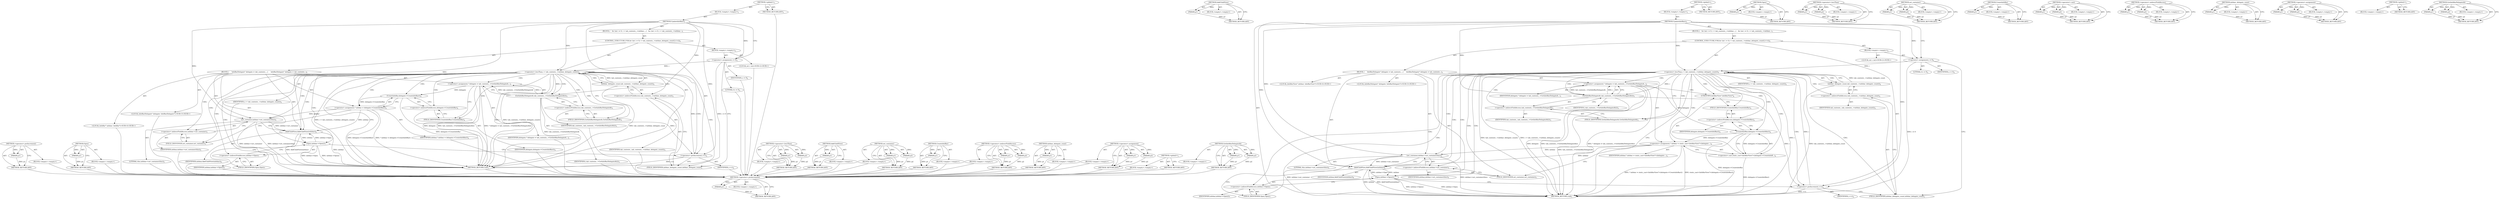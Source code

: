 digraph "GetInfoBarDelegateAt" {
vulnerable_91 [label=<(METHOD,&lt;operator&gt;.preIncrement)>];
vulnerable_92 [label=<(PARAM,p1)>];
vulnerable_93 [label=<(BLOCK,&lt;empty&gt;,&lt;empty&gt;)>];
vulnerable_94 [label=<(METHOD_RETURN,ANY)>];
vulnerable_113 [label=<(METHOD,Open)>];
vulnerable_114 [label=<(PARAM,p1)>];
vulnerable_115 [label=<(BLOCK,&lt;empty&gt;,&lt;empty&gt;)>];
vulnerable_116 [label=<(METHOD_RETURN,ANY)>];
vulnerable_6 [label=<(METHOD,&lt;global&gt;)<SUB>1</SUB>>];
vulnerable_7 [label=<(BLOCK,&lt;empty&gt;,&lt;empty&gt;)<SUB>1</SUB>>];
vulnerable_8 [label=<(METHOD,UpdateInfoBars)<SUB>1</SUB>>];
vulnerable_9 [label=<(BLOCK,{
   for (int i = 0; i &lt; tab_contents_-&gt;infobar...,{
   for (int i = 0; i &lt; tab_contents_-&gt;infobar...)<SUB>1</SUB>>];
vulnerable_10 [label=<(CONTROL_STRUCTURE,FOR,for (int i = 0;i &lt; tab_contents_-&gt;infobar_delegate_count();++i))<SUB>2</SUB>>];
vulnerable_11 [label=<(BLOCK,&lt;empty&gt;,&lt;empty&gt;)<SUB>2</SUB>>];
vulnerable_12 [label="<(LOCAL,int i: int)<SUB>2</SUB>>"];
vulnerable_13 [label=<(&lt;operator&gt;.assignment,i = 0)<SUB>2</SUB>>];
vulnerable_14 [label=<(IDENTIFIER,i,i = 0)<SUB>2</SUB>>];
vulnerable_15 [label=<(LITERAL,0,i = 0)<SUB>2</SUB>>];
vulnerable_16 [label=<(&lt;operator&gt;.lessThan,i &lt; tab_contents_-&gt;infobar_delegate_count())<SUB>2</SUB>>];
vulnerable_17 [label=<(IDENTIFIER,i,i &lt; tab_contents_-&gt;infobar_delegate_count())<SUB>2</SUB>>];
vulnerable_18 [label=<(infobar_delegate_count,tab_contents_-&gt;infobar_delegate_count())<SUB>2</SUB>>];
vulnerable_19 [label=<(&lt;operator&gt;.indirectFieldAccess,tab_contents_-&gt;infobar_delegate_count)<SUB>2</SUB>>];
vulnerable_20 [label=<(IDENTIFIER,tab_contents_,tab_contents_-&gt;infobar_delegate_count())<SUB>2</SUB>>];
vulnerable_21 [label=<(FIELD_IDENTIFIER,infobar_delegate_count,infobar_delegate_count)<SUB>2</SUB>>];
vulnerable_22 [label=<(&lt;operator&gt;.preIncrement,++i)<SUB>2</SUB>>];
vulnerable_23 [label=<(IDENTIFIER,i,++i)<SUB>2</SUB>>];
vulnerable_24 [label=<(BLOCK,{
     InfoBarDelegate* delegate = tab_contents...,{
     InfoBarDelegate* delegate = tab_contents...)<SUB>2</SUB>>];
vulnerable_25 [label="<(LOCAL,InfoBarDelegate* delegate: InfoBarDelegate*)<SUB>3</SUB>>"];
vulnerable_26 [label=<(&lt;operator&gt;.assignment,* delegate = tab_contents_-&gt;GetInfoBarDelegateA...)<SUB>3</SUB>>];
vulnerable_27 [label=<(IDENTIFIER,delegate,* delegate = tab_contents_-&gt;GetInfoBarDelegateA...)<SUB>3</SUB>>];
vulnerable_28 [label=<(GetInfoBarDelegateAt,tab_contents_-&gt;GetInfoBarDelegateAt(i))<SUB>3</SUB>>];
vulnerable_29 [label=<(&lt;operator&gt;.indirectFieldAccess,tab_contents_-&gt;GetInfoBarDelegateAt)<SUB>3</SUB>>];
vulnerable_30 [label=<(IDENTIFIER,tab_contents_,tab_contents_-&gt;GetInfoBarDelegateAt(i))<SUB>3</SUB>>];
vulnerable_31 [label=<(FIELD_IDENTIFIER,GetInfoBarDelegateAt,GetInfoBarDelegateAt)<SUB>3</SUB>>];
vulnerable_32 [label=<(IDENTIFIER,i,tab_contents_-&gt;GetInfoBarDelegateAt(i))<SUB>3</SUB>>];
vulnerable_33 [label="<(LOCAL,InfoBar* infobar: InfoBar*)<SUB>4</SUB>>"];
vulnerable_34 [label=<(&lt;operator&gt;.assignment,* infobar = delegate-&gt;CreateInfoBar())<SUB>4</SUB>>];
vulnerable_35 [label=<(IDENTIFIER,infobar,* infobar = delegate-&gt;CreateInfoBar())<SUB>4</SUB>>];
vulnerable_36 [label=<(CreateInfoBar,delegate-&gt;CreateInfoBar())<SUB>4</SUB>>];
vulnerable_37 [label=<(&lt;operator&gt;.indirectFieldAccess,delegate-&gt;CreateInfoBar)<SUB>4</SUB>>];
vulnerable_38 [label=<(IDENTIFIER,delegate,delegate-&gt;CreateInfoBar())<SUB>4</SUB>>];
vulnerable_39 [label=<(FIELD_IDENTIFIER,CreateInfoBar,CreateInfoBar)<SUB>4</SUB>>];
vulnerable_40 [label=<(set_container,infobar-&gt;set_container(this))<SUB>5</SUB>>];
vulnerable_41 [label=<(&lt;operator&gt;.indirectFieldAccess,infobar-&gt;set_container)<SUB>5</SUB>>];
vulnerable_42 [label=<(IDENTIFIER,infobar,infobar-&gt;set_container(this))<SUB>5</SUB>>];
vulnerable_43 [label=<(FIELD_IDENTIFIER,set_container,set_container)<SUB>5</SUB>>];
vulnerable_44 [label=<(LITERAL,this,infobar-&gt;set_container(this))<SUB>5</SUB>>];
vulnerable_45 [label=<(AddChildView,AddChildView(infobar))<SUB>6</SUB>>];
vulnerable_46 [label=<(IDENTIFIER,infobar,AddChildView(infobar))<SUB>6</SUB>>];
vulnerable_47 [label=<(Open,infobar-&gt;Open())<SUB>7</SUB>>];
vulnerable_48 [label=<(&lt;operator&gt;.indirectFieldAccess,infobar-&gt;Open)<SUB>7</SUB>>];
vulnerable_49 [label=<(IDENTIFIER,infobar,infobar-&gt;Open())<SUB>7</SUB>>];
vulnerable_50 [label=<(FIELD_IDENTIFIER,Open,Open)<SUB>7</SUB>>];
vulnerable_51 [label=<(METHOD_RETURN,void)<SUB>1</SUB>>];
vulnerable_53 [label=<(METHOD_RETURN,ANY)<SUB>1</SUB>>];
vulnerable_77 [label=<(METHOD,&lt;operator&gt;.lessThan)>];
vulnerable_78 [label=<(PARAM,p1)>];
vulnerable_79 [label=<(PARAM,p2)>];
vulnerable_80 [label=<(BLOCK,&lt;empty&gt;,&lt;empty&gt;)>];
vulnerable_81 [label=<(METHOD_RETURN,ANY)>];
vulnerable_109 [label=<(METHOD,AddChildView)>];
vulnerable_110 [label=<(PARAM,p1)>];
vulnerable_111 [label=<(BLOCK,&lt;empty&gt;,&lt;empty&gt;)>];
vulnerable_112 [label=<(METHOD_RETURN,ANY)>];
vulnerable_104 [label=<(METHOD,set_container)>];
vulnerable_105 [label=<(PARAM,p1)>];
vulnerable_106 [label=<(PARAM,p2)>];
vulnerable_107 [label=<(BLOCK,&lt;empty&gt;,&lt;empty&gt;)>];
vulnerable_108 [label=<(METHOD_RETURN,ANY)>];
vulnerable_100 [label=<(METHOD,CreateInfoBar)>];
vulnerable_101 [label=<(PARAM,p1)>];
vulnerable_102 [label=<(BLOCK,&lt;empty&gt;,&lt;empty&gt;)>];
vulnerable_103 [label=<(METHOD_RETURN,ANY)>];
vulnerable_86 [label=<(METHOD,&lt;operator&gt;.indirectFieldAccess)>];
vulnerable_87 [label=<(PARAM,p1)>];
vulnerable_88 [label=<(PARAM,p2)>];
vulnerable_89 [label=<(BLOCK,&lt;empty&gt;,&lt;empty&gt;)>];
vulnerable_90 [label=<(METHOD_RETURN,ANY)>];
vulnerable_82 [label=<(METHOD,infobar_delegate_count)>];
vulnerable_83 [label=<(PARAM,p1)>];
vulnerable_84 [label=<(BLOCK,&lt;empty&gt;,&lt;empty&gt;)>];
vulnerable_85 [label=<(METHOD_RETURN,ANY)>];
vulnerable_72 [label=<(METHOD,&lt;operator&gt;.assignment)>];
vulnerable_73 [label=<(PARAM,p1)>];
vulnerable_74 [label=<(PARAM,p2)>];
vulnerable_75 [label=<(BLOCK,&lt;empty&gt;,&lt;empty&gt;)>];
vulnerable_76 [label=<(METHOD_RETURN,ANY)>];
vulnerable_66 [label=<(METHOD,&lt;global&gt;)<SUB>1</SUB>>];
vulnerable_67 [label=<(BLOCK,&lt;empty&gt;,&lt;empty&gt;)>];
vulnerable_68 [label=<(METHOD_RETURN,ANY)>];
vulnerable_95 [label=<(METHOD,GetInfoBarDelegateAt)>];
vulnerable_96 [label=<(PARAM,p1)>];
vulnerable_97 [label=<(PARAM,p2)>];
vulnerable_98 [label=<(BLOCK,&lt;empty&gt;,&lt;empty&gt;)>];
vulnerable_99 [label=<(METHOD_RETURN,ANY)>];
fixed_93 [label=<(METHOD,&lt;operator&gt;.preIncrement)>];
fixed_94 [label=<(PARAM,p1)>];
fixed_95 [label=<(BLOCK,&lt;empty&gt;,&lt;empty&gt;)>];
fixed_96 [label=<(METHOD_RETURN,ANY)>];
fixed_116 [label=<(METHOD,AddChildView)>];
fixed_117 [label=<(PARAM,p1)>];
fixed_118 [label=<(BLOCK,&lt;empty&gt;,&lt;empty&gt;)>];
fixed_119 [label=<(METHOD_RETURN,ANY)>];
fixed_6 [label=<(METHOD,&lt;global&gt;)<SUB>1</SUB>>];
fixed_7 [label=<(BLOCK,&lt;empty&gt;,&lt;empty&gt;)<SUB>1</SUB>>];
fixed_8 [label=<(METHOD,UpdateInfoBars)<SUB>1</SUB>>];
fixed_9 [label=<(BLOCK,{
   for (int i = 0; i &lt; tab_contents_-&gt;infobar...,{
   for (int i = 0; i &lt; tab_contents_-&gt;infobar...)<SUB>1</SUB>>];
fixed_10 [label=<(CONTROL_STRUCTURE,FOR,for (int i = 0;i &lt; tab_contents_-&gt;infobar_delegate_count();++i))<SUB>2</SUB>>];
fixed_11 [label=<(BLOCK,&lt;empty&gt;,&lt;empty&gt;)<SUB>2</SUB>>];
fixed_12 [label="<(LOCAL,int i: int)<SUB>2</SUB>>"];
fixed_13 [label=<(&lt;operator&gt;.assignment,i = 0)<SUB>2</SUB>>];
fixed_14 [label=<(IDENTIFIER,i,i = 0)<SUB>2</SUB>>];
fixed_15 [label=<(LITERAL,0,i = 0)<SUB>2</SUB>>];
fixed_16 [label=<(&lt;operator&gt;.lessThan,i &lt; tab_contents_-&gt;infobar_delegate_count())<SUB>2</SUB>>];
fixed_17 [label=<(IDENTIFIER,i,i &lt; tab_contents_-&gt;infobar_delegate_count())<SUB>2</SUB>>];
fixed_18 [label=<(infobar_delegate_count,tab_contents_-&gt;infobar_delegate_count())<SUB>2</SUB>>];
fixed_19 [label=<(&lt;operator&gt;.indirectFieldAccess,tab_contents_-&gt;infobar_delegate_count)<SUB>2</SUB>>];
fixed_20 [label=<(IDENTIFIER,tab_contents_,tab_contents_-&gt;infobar_delegate_count())<SUB>2</SUB>>];
fixed_21 [label=<(FIELD_IDENTIFIER,infobar_delegate_count,infobar_delegate_count)<SUB>2</SUB>>];
fixed_22 [label=<(&lt;operator&gt;.preIncrement,++i)<SUB>2</SUB>>];
fixed_23 [label=<(IDENTIFIER,i,++i)<SUB>2</SUB>>];
fixed_24 [label=<(BLOCK,{
     InfoBarDelegate* delegate = tab_contents...,{
     InfoBarDelegate* delegate = tab_contents...)<SUB>2</SUB>>];
fixed_25 [label="<(LOCAL,InfoBarDelegate* delegate: InfoBarDelegate*)<SUB>3</SUB>>"];
fixed_26 [label=<(&lt;operator&gt;.assignment,* delegate = tab_contents_-&gt;GetInfoBarDelegateA...)<SUB>3</SUB>>];
fixed_27 [label=<(IDENTIFIER,delegate,* delegate = tab_contents_-&gt;GetInfoBarDelegateA...)<SUB>3</SUB>>];
fixed_28 [label=<(GetInfoBarDelegateAt,tab_contents_-&gt;GetInfoBarDelegateAt(i))<SUB>3</SUB>>];
fixed_29 [label=<(&lt;operator&gt;.indirectFieldAccess,tab_contents_-&gt;GetInfoBarDelegateAt)<SUB>3</SUB>>];
fixed_30 [label=<(IDENTIFIER,tab_contents_,tab_contents_-&gt;GetInfoBarDelegateAt(i))<SUB>3</SUB>>];
fixed_31 [label=<(FIELD_IDENTIFIER,GetInfoBarDelegateAt,GetInfoBarDelegateAt)<SUB>3</SUB>>];
fixed_32 [label=<(IDENTIFIER,i,tab_contents_-&gt;GetInfoBarDelegateAt(i))<SUB>3</SUB>>];
fixed_33 [label="<(LOCAL,InfoBarView* infobar: InfoBarView*)<SUB>4</SUB>>"];
fixed_34 [label=<(&lt;operator&gt;.assignment,* infobar = static_cast&lt;InfoBarView*&gt;(delegate-...)<SUB>4</SUB>>];
fixed_35 [label=<(IDENTIFIER,infobar,* infobar = static_cast&lt;InfoBarView*&gt;(delegate-...)<SUB>4</SUB>>];
fixed_36 [label=<(&lt;operator&gt;.cast,static_cast&lt;InfoBarView*&gt;(delegate-&gt;CreateInfoB...)<SUB>4</SUB>>];
fixed_37 [label=<(UNKNOWN,InfoBarView*,InfoBarView*)<SUB>4</SUB>>];
fixed_38 [label=<(CreateInfoBar,delegate-&gt;CreateInfoBar())<SUB>4</SUB>>];
fixed_39 [label=<(&lt;operator&gt;.indirectFieldAccess,delegate-&gt;CreateInfoBar)<SUB>4</SUB>>];
fixed_40 [label=<(IDENTIFIER,delegate,delegate-&gt;CreateInfoBar())<SUB>4</SUB>>];
fixed_41 [label=<(FIELD_IDENTIFIER,CreateInfoBar,CreateInfoBar)<SUB>4</SUB>>];
fixed_42 [label=<(set_container,infobar-&gt;set_container(this))<SUB>5</SUB>>];
fixed_43 [label=<(&lt;operator&gt;.indirectFieldAccess,infobar-&gt;set_container)<SUB>5</SUB>>];
fixed_44 [label=<(IDENTIFIER,infobar,infobar-&gt;set_container(this))<SUB>5</SUB>>];
fixed_45 [label=<(FIELD_IDENTIFIER,set_container,set_container)<SUB>5</SUB>>];
fixed_46 [label=<(LITERAL,this,infobar-&gt;set_container(this))<SUB>5</SUB>>];
fixed_47 [label=<(AddChildView,AddChildView(infobar))<SUB>6</SUB>>];
fixed_48 [label=<(IDENTIFIER,infobar,AddChildView(infobar))<SUB>6</SUB>>];
fixed_49 [label=<(Open,infobar-&gt;Open())<SUB>7</SUB>>];
fixed_50 [label=<(&lt;operator&gt;.indirectFieldAccess,infobar-&gt;Open)<SUB>7</SUB>>];
fixed_51 [label=<(IDENTIFIER,infobar,infobar-&gt;Open())<SUB>7</SUB>>];
fixed_52 [label=<(FIELD_IDENTIFIER,Open,Open)<SUB>7</SUB>>];
fixed_53 [label=<(METHOD_RETURN,void)<SUB>1</SUB>>];
fixed_55 [label=<(METHOD_RETURN,ANY)<SUB>1</SUB>>];
fixed_120 [label=<(METHOD,Open)>];
fixed_121 [label=<(PARAM,p1)>];
fixed_122 [label=<(BLOCK,&lt;empty&gt;,&lt;empty&gt;)>];
fixed_123 [label=<(METHOD_RETURN,ANY)>];
fixed_79 [label=<(METHOD,&lt;operator&gt;.lessThan)>];
fixed_80 [label=<(PARAM,p1)>];
fixed_81 [label=<(PARAM,p2)>];
fixed_82 [label=<(BLOCK,&lt;empty&gt;,&lt;empty&gt;)>];
fixed_83 [label=<(METHOD_RETURN,ANY)>];
fixed_111 [label=<(METHOD,set_container)>];
fixed_112 [label=<(PARAM,p1)>];
fixed_113 [label=<(PARAM,p2)>];
fixed_114 [label=<(BLOCK,&lt;empty&gt;,&lt;empty&gt;)>];
fixed_115 [label=<(METHOD_RETURN,ANY)>];
fixed_107 [label=<(METHOD,CreateInfoBar)>];
fixed_108 [label=<(PARAM,p1)>];
fixed_109 [label=<(BLOCK,&lt;empty&gt;,&lt;empty&gt;)>];
fixed_110 [label=<(METHOD_RETURN,ANY)>];
fixed_102 [label=<(METHOD,&lt;operator&gt;.cast)>];
fixed_103 [label=<(PARAM,p1)>];
fixed_104 [label=<(PARAM,p2)>];
fixed_105 [label=<(BLOCK,&lt;empty&gt;,&lt;empty&gt;)>];
fixed_106 [label=<(METHOD_RETURN,ANY)>];
fixed_88 [label=<(METHOD,&lt;operator&gt;.indirectFieldAccess)>];
fixed_89 [label=<(PARAM,p1)>];
fixed_90 [label=<(PARAM,p2)>];
fixed_91 [label=<(BLOCK,&lt;empty&gt;,&lt;empty&gt;)>];
fixed_92 [label=<(METHOD_RETURN,ANY)>];
fixed_84 [label=<(METHOD,infobar_delegate_count)>];
fixed_85 [label=<(PARAM,p1)>];
fixed_86 [label=<(BLOCK,&lt;empty&gt;,&lt;empty&gt;)>];
fixed_87 [label=<(METHOD_RETURN,ANY)>];
fixed_74 [label=<(METHOD,&lt;operator&gt;.assignment)>];
fixed_75 [label=<(PARAM,p1)>];
fixed_76 [label=<(PARAM,p2)>];
fixed_77 [label=<(BLOCK,&lt;empty&gt;,&lt;empty&gt;)>];
fixed_78 [label=<(METHOD_RETURN,ANY)>];
fixed_68 [label=<(METHOD,&lt;global&gt;)<SUB>1</SUB>>];
fixed_69 [label=<(BLOCK,&lt;empty&gt;,&lt;empty&gt;)>];
fixed_70 [label=<(METHOD_RETURN,ANY)>];
fixed_97 [label=<(METHOD,GetInfoBarDelegateAt)>];
fixed_98 [label=<(PARAM,p1)>];
fixed_99 [label=<(PARAM,p2)>];
fixed_100 [label=<(BLOCK,&lt;empty&gt;,&lt;empty&gt;)>];
fixed_101 [label=<(METHOD_RETURN,ANY)>];
vulnerable_91 -> vulnerable_92  [key=0, label="AST: "];
vulnerable_91 -> vulnerable_92  [key=1, label="DDG: "];
vulnerable_91 -> vulnerable_93  [key=0, label="AST: "];
vulnerable_91 -> vulnerable_94  [key=0, label="AST: "];
vulnerable_91 -> vulnerable_94  [key=1, label="CFG: "];
vulnerable_92 -> vulnerable_94  [key=0, label="DDG: p1"];
vulnerable_93 -> fixed_93  [key=0];
vulnerable_94 -> fixed_93  [key=0];
vulnerable_113 -> vulnerable_114  [key=0, label="AST: "];
vulnerable_113 -> vulnerable_114  [key=1, label="DDG: "];
vulnerable_113 -> vulnerable_115  [key=0, label="AST: "];
vulnerable_113 -> vulnerable_116  [key=0, label="AST: "];
vulnerable_113 -> vulnerable_116  [key=1, label="CFG: "];
vulnerable_114 -> vulnerable_116  [key=0, label="DDG: p1"];
vulnerable_115 -> fixed_93  [key=0];
vulnerable_116 -> fixed_93  [key=0];
vulnerable_6 -> vulnerable_7  [key=0, label="AST: "];
vulnerable_6 -> vulnerable_53  [key=0, label="AST: "];
vulnerable_6 -> vulnerable_53  [key=1, label="CFG: "];
vulnerable_7 -> vulnerable_8  [key=0, label="AST: "];
vulnerable_8 -> vulnerable_9  [key=0, label="AST: "];
vulnerable_8 -> vulnerable_51  [key=0, label="AST: "];
vulnerable_8 -> vulnerable_13  [key=0, label="CFG: "];
vulnerable_8 -> vulnerable_13  [key=1, label="DDG: "];
vulnerable_8 -> vulnerable_16  [key=0, label="DDG: "];
vulnerable_8 -> vulnerable_22  [key=0, label="DDG: "];
vulnerable_8 -> vulnerable_40  [key=0, label="DDG: "];
vulnerable_8 -> vulnerable_45  [key=0, label="DDG: "];
vulnerable_8 -> vulnerable_28  [key=0, label="DDG: "];
vulnerable_9 -> vulnerable_10  [key=0, label="AST: "];
vulnerable_10 -> vulnerable_11  [key=0, label="AST: "];
vulnerable_10 -> vulnerable_16  [key=0, label="AST: "];
vulnerable_10 -> vulnerable_22  [key=0, label="AST: "];
vulnerable_10 -> vulnerable_24  [key=0, label="AST: "];
vulnerable_11 -> vulnerable_12  [key=0, label="AST: "];
vulnerable_11 -> vulnerable_13  [key=0, label="AST: "];
vulnerable_12 -> fixed_93  [key=0];
vulnerable_13 -> vulnerable_14  [key=0, label="AST: "];
vulnerable_13 -> vulnerable_15  [key=0, label="AST: "];
vulnerable_13 -> vulnerable_21  [key=0, label="CFG: "];
vulnerable_13 -> vulnerable_51  [key=0, label="DDG: i = 0"];
vulnerable_13 -> vulnerable_16  [key=0, label="DDG: i"];
vulnerable_14 -> fixed_93  [key=0];
vulnerable_15 -> fixed_93  [key=0];
vulnerable_16 -> vulnerable_17  [key=0, label="AST: "];
vulnerable_16 -> vulnerable_18  [key=0, label="AST: "];
vulnerable_16 -> vulnerable_18  [key=1, label="CDG: "];
vulnerable_16 -> vulnerable_51  [key=0, label="CFG: "];
vulnerable_16 -> vulnerable_51  [key=1, label="DDG: i"];
vulnerable_16 -> vulnerable_51  [key=2, label="DDG: tab_contents_-&gt;infobar_delegate_count()"];
vulnerable_16 -> vulnerable_51  [key=3, label="DDG: i &lt; tab_contents_-&gt;infobar_delegate_count()"];
vulnerable_16 -> vulnerable_31  [key=0, label="CFG: "];
vulnerable_16 -> vulnerable_31  [key=1, label="CDG: "];
vulnerable_16 -> vulnerable_28  [key=0, label="DDG: i"];
vulnerable_16 -> vulnerable_28  [key=1, label="CDG: "];
vulnerable_16 -> vulnerable_16  [key=0, label="CDG: "];
vulnerable_16 -> vulnerable_47  [key=0, label="CDG: "];
vulnerable_16 -> vulnerable_34  [key=0, label="CDG: "];
vulnerable_16 -> vulnerable_21  [key=0, label="CDG: "];
vulnerable_16 -> vulnerable_48  [key=0, label="CDG: "];
vulnerable_16 -> vulnerable_26  [key=0, label="CDG: "];
vulnerable_16 -> vulnerable_19  [key=0, label="CDG: "];
vulnerable_16 -> vulnerable_36  [key=0, label="CDG: "];
vulnerable_16 -> vulnerable_37  [key=0, label="CDG: "];
vulnerable_16 -> vulnerable_22  [key=0, label="CDG: "];
vulnerable_16 -> vulnerable_41  [key=0, label="CDG: "];
vulnerable_16 -> vulnerable_45  [key=0, label="CDG: "];
vulnerable_16 -> vulnerable_40  [key=0, label="CDG: "];
vulnerable_16 -> vulnerable_29  [key=0, label="CDG: "];
vulnerable_16 -> vulnerable_50  [key=0, label="CDG: "];
vulnerable_16 -> vulnerable_39  [key=0, label="CDG: "];
vulnerable_16 -> vulnerable_43  [key=0, label="CDG: "];
vulnerable_17 -> fixed_93  [key=0];
vulnerable_18 -> vulnerable_19  [key=0, label="AST: "];
vulnerable_18 -> vulnerable_16  [key=0, label="CFG: "];
vulnerable_18 -> vulnerable_16  [key=1, label="DDG: tab_contents_-&gt;infobar_delegate_count"];
vulnerable_18 -> vulnerable_51  [key=0, label="DDG: tab_contents_-&gt;infobar_delegate_count"];
vulnerable_19 -> vulnerable_20  [key=0, label="AST: "];
vulnerable_19 -> vulnerable_21  [key=0, label="AST: "];
vulnerable_19 -> vulnerable_18  [key=0, label="CFG: "];
vulnerable_20 -> fixed_93  [key=0];
vulnerable_21 -> vulnerable_19  [key=0, label="CFG: "];
vulnerable_22 -> vulnerable_23  [key=0, label="AST: "];
vulnerable_22 -> vulnerable_21  [key=0, label="CFG: "];
vulnerable_22 -> vulnerable_51  [key=0, label="DDG: ++i"];
vulnerable_22 -> vulnerable_16  [key=0, label="DDG: i"];
vulnerable_23 -> fixed_93  [key=0];
vulnerable_24 -> vulnerable_25  [key=0, label="AST: "];
vulnerable_24 -> vulnerable_26  [key=0, label="AST: "];
vulnerable_24 -> vulnerable_33  [key=0, label="AST: "];
vulnerable_24 -> vulnerable_34  [key=0, label="AST: "];
vulnerable_24 -> vulnerable_40  [key=0, label="AST: "];
vulnerable_24 -> vulnerable_45  [key=0, label="AST: "];
vulnerable_24 -> vulnerable_47  [key=0, label="AST: "];
vulnerable_25 -> fixed_93  [key=0];
vulnerable_26 -> vulnerable_27  [key=0, label="AST: "];
vulnerable_26 -> vulnerable_28  [key=0, label="AST: "];
vulnerable_26 -> vulnerable_39  [key=0, label="CFG: "];
vulnerable_26 -> vulnerable_51  [key=0, label="DDG: delegate"];
vulnerable_26 -> vulnerable_51  [key=1, label="DDG: tab_contents_-&gt;GetInfoBarDelegateAt(i)"];
vulnerable_26 -> vulnerable_51  [key=2, label="DDG: * delegate = tab_contents_-&gt;GetInfoBarDelegateAt(i)"];
vulnerable_26 -> vulnerable_36  [key=0, label="DDG: delegate"];
vulnerable_27 -> fixed_93  [key=0];
vulnerable_28 -> vulnerable_29  [key=0, label="AST: "];
vulnerable_28 -> vulnerable_32  [key=0, label="AST: "];
vulnerable_28 -> vulnerable_26  [key=0, label="CFG: "];
vulnerable_28 -> vulnerable_26  [key=1, label="DDG: tab_contents_-&gt;GetInfoBarDelegateAt"];
vulnerable_28 -> vulnerable_26  [key=2, label="DDG: i"];
vulnerable_28 -> vulnerable_51  [key=0, label="DDG: tab_contents_-&gt;GetInfoBarDelegateAt"];
vulnerable_28 -> vulnerable_22  [key=0, label="DDG: i"];
vulnerable_29 -> vulnerable_30  [key=0, label="AST: "];
vulnerable_29 -> vulnerable_31  [key=0, label="AST: "];
vulnerable_29 -> vulnerable_28  [key=0, label="CFG: "];
vulnerable_30 -> fixed_93  [key=0];
vulnerable_31 -> vulnerable_29  [key=0, label="CFG: "];
vulnerable_32 -> fixed_93  [key=0];
vulnerable_33 -> fixed_93  [key=0];
vulnerable_34 -> vulnerable_35  [key=0, label="AST: "];
vulnerable_34 -> vulnerable_36  [key=0, label="AST: "];
vulnerable_34 -> vulnerable_43  [key=0, label="CFG: "];
vulnerable_34 -> vulnerable_51  [key=0, label="DDG: delegate-&gt;CreateInfoBar()"];
vulnerable_34 -> vulnerable_51  [key=1, label="DDG: * infobar = delegate-&gt;CreateInfoBar()"];
vulnerable_34 -> vulnerable_40  [key=0, label="DDG: infobar"];
vulnerable_34 -> vulnerable_45  [key=0, label="DDG: infobar"];
vulnerable_35 -> fixed_93  [key=0];
vulnerable_36 -> vulnerable_37  [key=0, label="AST: "];
vulnerable_36 -> vulnerable_34  [key=0, label="CFG: "];
vulnerable_36 -> vulnerable_34  [key=1, label="DDG: delegate-&gt;CreateInfoBar"];
vulnerable_36 -> vulnerable_51  [key=0, label="DDG: delegate-&gt;CreateInfoBar"];
vulnerable_37 -> vulnerable_38  [key=0, label="AST: "];
vulnerable_37 -> vulnerable_39  [key=0, label="AST: "];
vulnerable_37 -> vulnerable_36  [key=0, label="CFG: "];
vulnerable_38 -> fixed_93  [key=0];
vulnerable_39 -> vulnerable_37  [key=0, label="CFG: "];
vulnerable_40 -> vulnerable_41  [key=0, label="AST: "];
vulnerable_40 -> vulnerable_44  [key=0, label="AST: "];
vulnerable_40 -> vulnerable_45  [key=0, label="CFG: "];
vulnerable_40 -> vulnerable_45  [key=1, label="DDG: infobar-&gt;set_container"];
vulnerable_40 -> vulnerable_51  [key=0, label="DDG: infobar-&gt;set_container"];
vulnerable_40 -> vulnerable_51  [key=1, label="DDG: infobar-&gt;set_container(this)"];
vulnerable_41 -> vulnerable_42  [key=0, label="AST: "];
vulnerable_41 -> vulnerable_43  [key=0, label="AST: "];
vulnerable_41 -> vulnerable_40  [key=0, label="CFG: "];
vulnerable_42 -> fixed_93  [key=0];
vulnerable_43 -> vulnerable_41  [key=0, label="CFG: "];
vulnerable_44 -> fixed_93  [key=0];
vulnerable_45 -> vulnerable_46  [key=0, label="AST: "];
vulnerable_45 -> vulnerable_50  [key=0, label="CFG: "];
vulnerable_45 -> vulnerable_51  [key=0, label="DDG: infobar"];
vulnerable_45 -> vulnerable_51  [key=1, label="DDG: AddChildView(infobar)"];
vulnerable_45 -> vulnerable_47  [key=0, label="DDG: infobar"];
vulnerable_46 -> fixed_93  [key=0];
vulnerable_47 -> vulnerable_48  [key=0, label="AST: "];
vulnerable_47 -> vulnerable_22  [key=0, label="CFG: "];
vulnerable_47 -> vulnerable_51  [key=0, label="DDG: infobar-&gt;Open"];
vulnerable_47 -> vulnerable_51  [key=1, label="DDG: infobar-&gt;Open()"];
vulnerable_47 -> vulnerable_45  [key=0, label="DDG: infobar-&gt;Open"];
vulnerable_48 -> vulnerable_49  [key=0, label="AST: "];
vulnerable_48 -> vulnerable_50  [key=0, label="AST: "];
vulnerable_48 -> vulnerable_47  [key=0, label="CFG: "];
vulnerable_49 -> fixed_93  [key=0];
vulnerable_50 -> vulnerable_48  [key=0, label="CFG: "];
vulnerable_51 -> fixed_93  [key=0];
vulnerable_53 -> fixed_93  [key=0];
vulnerable_77 -> vulnerable_78  [key=0, label="AST: "];
vulnerable_77 -> vulnerable_78  [key=1, label="DDG: "];
vulnerable_77 -> vulnerable_80  [key=0, label="AST: "];
vulnerable_77 -> vulnerable_79  [key=0, label="AST: "];
vulnerable_77 -> vulnerable_79  [key=1, label="DDG: "];
vulnerable_77 -> vulnerable_81  [key=0, label="AST: "];
vulnerable_77 -> vulnerable_81  [key=1, label="CFG: "];
vulnerable_78 -> vulnerable_81  [key=0, label="DDG: p1"];
vulnerable_79 -> vulnerable_81  [key=0, label="DDG: p2"];
vulnerable_80 -> fixed_93  [key=0];
vulnerable_81 -> fixed_93  [key=0];
vulnerable_109 -> vulnerable_110  [key=0, label="AST: "];
vulnerable_109 -> vulnerable_110  [key=1, label="DDG: "];
vulnerable_109 -> vulnerable_111  [key=0, label="AST: "];
vulnerable_109 -> vulnerable_112  [key=0, label="AST: "];
vulnerable_109 -> vulnerable_112  [key=1, label="CFG: "];
vulnerable_110 -> vulnerable_112  [key=0, label="DDG: p1"];
vulnerable_111 -> fixed_93  [key=0];
vulnerable_112 -> fixed_93  [key=0];
vulnerable_104 -> vulnerable_105  [key=0, label="AST: "];
vulnerable_104 -> vulnerable_105  [key=1, label="DDG: "];
vulnerable_104 -> vulnerable_107  [key=0, label="AST: "];
vulnerable_104 -> vulnerable_106  [key=0, label="AST: "];
vulnerable_104 -> vulnerable_106  [key=1, label="DDG: "];
vulnerable_104 -> vulnerable_108  [key=0, label="AST: "];
vulnerable_104 -> vulnerable_108  [key=1, label="CFG: "];
vulnerable_105 -> vulnerable_108  [key=0, label="DDG: p1"];
vulnerable_106 -> vulnerable_108  [key=0, label="DDG: p2"];
vulnerable_107 -> fixed_93  [key=0];
vulnerable_108 -> fixed_93  [key=0];
vulnerable_100 -> vulnerable_101  [key=0, label="AST: "];
vulnerable_100 -> vulnerable_101  [key=1, label="DDG: "];
vulnerable_100 -> vulnerable_102  [key=0, label="AST: "];
vulnerable_100 -> vulnerable_103  [key=0, label="AST: "];
vulnerable_100 -> vulnerable_103  [key=1, label="CFG: "];
vulnerable_101 -> vulnerable_103  [key=0, label="DDG: p1"];
vulnerable_102 -> fixed_93  [key=0];
vulnerable_103 -> fixed_93  [key=0];
vulnerable_86 -> vulnerable_87  [key=0, label="AST: "];
vulnerable_86 -> vulnerable_87  [key=1, label="DDG: "];
vulnerable_86 -> vulnerable_89  [key=0, label="AST: "];
vulnerable_86 -> vulnerable_88  [key=0, label="AST: "];
vulnerable_86 -> vulnerable_88  [key=1, label="DDG: "];
vulnerable_86 -> vulnerable_90  [key=0, label="AST: "];
vulnerable_86 -> vulnerable_90  [key=1, label="CFG: "];
vulnerable_87 -> vulnerable_90  [key=0, label="DDG: p1"];
vulnerable_88 -> vulnerable_90  [key=0, label="DDG: p2"];
vulnerable_89 -> fixed_93  [key=0];
vulnerable_90 -> fixed_93  [key=0];
vulnerable_82 -> vulnerable_83  [key=0, label="AST: "];
vulnerable_82 -> vulnerable_83  [key=1, label="DDG: "];
vulnerable_82 -> vulnerable_84  [key=0, label="AST: "];
vulnerable_82 -> vulnerable_85  [key=0, label="AST: "];
vulnerable_82 -> vulnerable_85  [key=1, label="CFG: "];
vulnerable_83 -> vulnerable_85  [key=0, label="DDG: p1"];
vulnerable_84 -> fixed_93  [key=0];
vulnerable_85 -> fixed_93  [key=0];
vulnerable_72 -> vulnerable_73  [key=0, label="AST: "];
vulnerable_72 -> vulnerable_73  [key=1, label="DDG: "];
vulnerable_72 -> vulnerable_75  [key=0, label="AST: "];
vulnerable_72 -> vulnerable_74  [key=0, label="AST: "];
vulnerable_72 -> vulnerable_74  [key=1, label="DDG: "];
vulnerable_72 -> vulnerable_76  [key=0, label="AST: "];
vulnerable_72 -> vulnerable_76  [key=1, label="CFG: "];
vulnerable_73 -> vulnerable_76  [key=0, label="DDG: p1"];
vulnerable_74 -> vulnerable_76  [key=0, label="DDG: p2"];
vulnerable_75 -> fixed_93  [key=0];
vulnerable_76 -> fixed_93  [key=0];
vulnerable_66 -> vulnerable_67  [key=0, label="AST: "];
vulnerable_66 -> vulnerable_68  [key=0, label="AST: "];
vulnerable_66 -> vulnerable_68  [key=1, label="CFG: "];
vulnerable_67 -> fixed_93  [key=0];
vulnerable_68 -> fixed_93  [key=0];
vulnerable_95 -> vulnerable_96  [key=0, label="AST: "];
vulnerable_95 -> vulnerable_96  [key=1, label="DDG: "];
vulnerable_95 -> vulnerable_98  [key=0, label="AST: "];
vulnerable_95 -> vulnerable_97  [key=0, label="AST: "];
vulnerable_95 -> vulnerable_97  [key=1, label="DDG: "];
vulnerable_95 -> vulnerable_99  [key=0, label="AST: "];
vulnerable_95 -> vulnerable_99  [key=1, label="CFG: "];
vulnerable_96 -> vulnerable_99  [key=0, label="DDG: p1"];
vulnerable_97 -> vulnerable_99  [key=0, label="DDG: p2"];
vulnerable_98 -> fixed_93  [key=0];
vulnerable_99 -> fixed_93  [key=0];
fixed_93 -> fixed_94  [key=0, label="AST: "];
fixed_93 -> fixed_94  [key=1, label="DDG: "];
fixed_93 -> fixed_95  [key=0, label="AST: "];
fixed_93 -> fixed_96  [key=0, label="AST: "];
fixed_93 -> fixed_96  [key=1, label="CFG: "];
fixed_94 -> fixed_96  [key=0, label="DDG: p1"];
fixed_116 -> fixed_117  [key=0, label="AST: "];
fixed_116 -> fixed_117  [key=1, label="DDG: "];
fixed_116 -> fixed_118  [key=0, label="AST: "];
fixed_116 -> fixed_119  [key=0, label="AST: "];
fixed_116 -> fixed_119  [key=1, label="CFG: "];
fixed_117 -> fixed_119  [key=0, label="DDG: p1"];
fixed_6 -> fixed_7  [key=0, label="AST: "];
fixed_6 -> fixed_55  [key=0, label="AST: "];
fixed_6 -> fixed_55  [key=1, label="CFG: "];
fixed_7 -> fixed_8  [key=0, label="AST: "];
fixed_8 -> fixed_9  [key=0, label="AST: "];
fixed_8 -> fixed_53  [key=0, label="AST: "];
fixed_8 -> fixed_13  [key=0, label="CFG: "];
fixed_8 -> fixed_13  [key=1, label="DDG: "];
fixed_8 -> fixed_16  [key=0, label="DDG: "];
fixed_8 -> fixed_22  [key=0, label="DDG: "];
fixed_8 -> fixed_42  [key=0, label="DDG: "];
fixed_8 -> fixed_47  [key=0, label="DDG: "];
fixed_8 -> fixed_28  [key=0, label="DDG: "];
fixed_9 -> fixed_10  [key=0, label="AST: "];
fixed_10 -> fixed_11  [key=0, label="AST: "];
fixed_10 -> fixed_16  [key=0, label="AST: "];
fixed_10 -> fixed_22  [key=0, label="AST: "];
fixed_10 -> fixed_24  [key=0, label="AST: "];
fixed_11 -> fixed_12  [key=0, label="AST: "];
fixed_11 -> fixed_13  [key=0, label="AST: "];
fixed_13 -> fixed_14  [key=0, label="AST: "];
fixed_13 -> fixed_15  [key=0, label="AST: "];
fixed_13 -> fixed_21  [key=0, label="CFG: "];
fixed_13 -> fixed_53  [key=0, label="DDG: i = 0"];
fixed_13 -> fixed_16  [key=0, label="DDG: i"];
fixed_16 -> fixed_17  [key=0, label="AST: "];
fixed_16 -> fixed_18  [key=0, label="AST: "];
fixed_16 -> fixed_18  [key=1, label="CDG: "];
fixed_16 -> fixed_53  [key=0, label="CFG: "];
fixed_16 -> fixed_53  [key=1, label="DDG: i"];
fixed_16 -> fixed_53  [key=2, label="DDG: tab_contents_-&gt;infobar_delegate_count()"];
fixed_16 -> fixed_53  [key=3, label="DDG: i &lt; tab_contents_-&gt;infobar_delegate_count()"];
fixed_16 -> fixed_31  [key=0, label="CFG: "];
fixed_16 -> fixed_31  [key=1, label="CDG: "];
fixed_16 -> fixed_28  [key=0, label="DDG: i"];
fixed_16 -> fixed_28  [key=1, label="CDG: "];
fixed_16 -> fixed_16  [key=0, label="CDG: "];
fixed_16 -> fixed_47  [key=0, label="CDG: "];
fixed_16 -> fixed_34  [key=0, label="CDG: "];
fixed_16 -> fixed_21  [key=0, label="CDG: "];
fixed_16 -> fixed_49  [key=0, label="CDG: "];
fixed_16 -> fixed_26  [key=0, label="CDG: "];
fixed_16 -> fixed_42  [key=0, label="CDG: "];
fixed_16 -> fixed_19  [key=0, label="CDG: "];
fixed_16 -> fixed_36  [key=0, label="CDG: "];
fixed_16 -> fixed_52  [key=0, label="CDG: "];
fixed_16 -> fixed_37  [key=0, label="CDG: "];
fixed_16 -> fixed_38  [key=0, label="CDG: "];
fixed_16 -> fixed_22  [key=0, label="CDG: "];
fixed_16 -> fixed_41  [key=0, label="CDG: "];
fixed_16 -> fixed_45  [key=0, label="CDG: "];
fixed_16 -> fixed_29  [key=0, label="CDG: "];
fixed_16 -> fixed_50  [key=0, label="CDG: "];
fixed_16 -> fixed_39  [key=0, label="CDG: "];
fixed_16 -> fixed_43  [key=0, label="CDG: "];
fixed_18 -> fixed_19  [key=0, label="AST: "];
fixed_18 -> fixed_16  [key=0, label="CFG: "];
fixed_18 -> fixed_16  [key=1, label="DDG: tab_contents_-&gt;infobar_delegate_count"];
fixed_18 -> fixed_53  [key=0, label="DDG: tab_contents_-&gt;infobar_delegate_count"];
fixed_19 -> fixed_20  [key=0, label="AST: "];
fixed_19 -> fixed_21  [key=0, label="AST: "];
fixed_19 -> fixed_18  [key=0, label="CFG: "];
fixed_21 -> fixed_19  [key=0, label="CFG: "];
fixed_22 -> fixed_23  [key=0, label="AST: "];
fixed_22 -> fixed_21  [key=0, label="CFG: "];
fixed_22 -> fixed_53  [key=0, label="DDG: ++i"];
fixed_22 -> fixed_16  [key=0, label="DDG: i"];
fixed_24 -> fixed_25  [key=0, label="AST: "];
fixed_24 -> fixed_26  [key=0, label="AST: "];
fixed_24 -> fixed_33  [key=0, label="AST: "];
fixed_24 -> fixed_34  [key=0, label="AST: "];
fixed_24 -> fixed_42  [key=0, label="AST: "];
fixed_24 -> fixed_47  [key=0, label="AST: "];
fixed_24 -> fixed_49  [key=0, label="AST: "];
fixed_26 -> fixed_27  [key=0, label="AST: "];
fixed_26 -> fixed_28  [key=0, label="AST: "];
fixed_26 -> fixed_37  [key=0, label="CFG: "];
fixed_26 -> fixed_53  [key=0, label="DDG: delegate"];
fixed_26 -> fixed_53  [key=1, label="DDG: tab_contents_-&gt;GetInfoBarDelegateAt(i)"];
fixed_26 -> fixed_53  [key=2, label="DDG: * delegate = tab_contents_-&gt;GetInfoBarDelegateAt(i)"];
fixed_26 -> fixed_38  [key=0, label="DDG: delegate"];
fixed_28 -> fixed_29  [key=0, label="AST: "];
fixed_28 -> fixed_32  [key=0, label="AST: "];
fixed_28 -> fixed_26  [key=0, label="CFG: "];
fixed_28 -> fixed_26  [key=1, label="DDG: tab_contents_-&gt;GetInfoBarDelegateAt"];
fixed_28 -> fixed_26  [key=2, label="DDG: i"];
fixed_28 -> fixed_53  [key=0, label="DDG: tab_contents_-&gt;GetInfoBarDelegateAt"];
fixed_28 -> fixed_22  [key=0, label="DDG: i"];
fixed_29 -> fixed_30  [key=0, label="AST: "];
fixed_29 -> fixed_31  [key=0, label="AST: "];
fixed_29 -> fixed_28  [key=0, label="CFG: "];
fixed_31 -> fixed_29  [key=0, label="CFG: "];
fixed_34 -> fixed_35  [key=0, label="AST: "];
fixed_34 -> fixed_36  [key=0, label="AST: "];
fixed_34 -> fixed_45  [key=0, label="CFG: "];
fixed_34 -> fixed_53  [key=0, label="DDG: static_cast&lt;InfoBarView*&gt;(delegate-&gt;CreateInfoBar())"];
fixed_34 -> fixed_53  [key=1, label="DDG: * infobar = static_cast&lt;InfoBarView*&gt;(delegate-&gt;CreateInfoBar())"];
fixed_34 -> fixed_42  [key=0, label="DDG: infobar"];
fixed_34 -> fixed_47  [key=0, label="DDG: infobar"];
fixed_36 -> fixed_37  [key=0, label="AST: "];
fixed_36 -> fixed_38  [key=0, label="AST: "];
fixed_36 -> fixed_34  [key=0, label="CFG: "];
fixed_36 -> fixed_53  [key=0, label="DDG: delegate-&gt;CreateInfoBar()"];
fixed_37 -> fixed_41  [key=0, label="CFG: "];
fixed_38 -> fixed_39  [key=0, label="AST: "];
fixed_38 -> fixed_36  [key=0, label="CFG: "];
fixed_38 -> fixed_36  [key=1, label="DDG: delegate-&gt;CreateInfoBar"];
fixed_38 -> fixed_53  [key=0, label="DDG: delegate-&gt;CreateInfoBar"];
fixed_38 -> fixed_34  [key=0, label="DDG: delegate-&gt;CreateInfoBar"];
fixed_39 -> fixed_40  [key=0, label="AST: "];
fixed_39 -> fixed_41  [key=0, label="AST: "];
fixed_39 -> fixed_38  [key=0, label="CFG: "];
fixed_41 -> fixed_39  [key=0, label="CFG: "];
fixed_42 -> fixed_43  [key=0, label="AST: "];
fixed_42 -> fixed_46  [key=0, label="AST: "];
fixed_42 -> fixed_47  [key=0, label="CFG: "];
fixed_42 -> fixed_47  [key=1, label="DDG: infobar-&gt;set_container"];
fixed_42 -> fixed_53  [key=0, label="DDG: infobar-&gt;set_container"];
fixed_42 -> fixed_53  [key=1, label="DDG: infobar-&gt;set_container(this)"];
fixed_43 -> fixed_44  [key=0, label="AST: "];
fixed_43 -> fixed_45  [key=0, label="AST: "];
fixed_43 -> fixed_42  [key=0, label="CFG: "];
fixed_45 -> fixed_43  [key=0, label="CFG: "];
fixed_47 -> fixed_48  [key=0, label="AST: "];
fixed_47 -> fixed_52  [key=0, label="CFG: "];
fixed_47 -> fixed_53  [key=0, label="DDG: infobar"];
fixed_47 -> fixed_53  [key=1, label="DDG: AddChildView(infobar)"];
fixed_47 -> fixed_49  [key=0, label="DDG: infobar"];
fixed_49 -> fixed_50  [key=0, label="AST: "];
fixed_49 -> fixed_22  [key=0, label="CFG: "];
fixed_49 -> fixed_53  [key=0, label="DDG: infobar-&gt;Open"];
fixed_49 -> fixed_53  [key=1, label="DDG: infobar-&gt;Open()"];
fixed_49 -> fixed_47  [key=0, label="DDG: infobar-&gt;Open"];
fixed_50 -> fixed_51  [key=0, label="AST: "];
fixed_50 -> fixed_52  [key=0, label="AST: "];
fixed_50 -> fixed_49  [key=0, label="CFG: "];
fixed_52 -> fixed_50  [key=0, label="CFG: "];
fixed_120 -> fixed_121  [key=0, label="AST: "];
fixed_120 -> fixed_121  [key=1, label="DDG: "];
fixed_120 -> fixed_122  [key=0, label="AST: "];
fixed_120 -> fixed_123  [key=0, label="AST: "];
fixed_120 -> fixed_123  [key=1, label="CFG: "];
fixed_121 -> fixed_123  [key=0, label="DDG: p1"];
fixed_79 -> fixed_80  [key=0, label="AST: "];
fixed_79 -> fixed_80  [key=1, label="DDG: "];
fixed_79 -> fixed_82  [key=0, label="AST: "];
fixed_79 -> fixed_81  [key=0, label="AST: "];
fixed_79 -> fixed_81  [key=1, label="DDG: "];
fixed_79 -> fixed_83  [key=0, label="AST: "];
fixed_79 -> fixed_83  [key=1, label="CFG: "];
fixed_80 -> fixed_83  [key=0, label="DDG: p1"];
fixed_81 -> fixed_83  [key=0, label="DDG: p2"];
fixed_111 -> fixed_112  [key=0, label="AST: "];
fixed_111 -> fixed_112  [key=1, label="DDG: "];
fixed_111 -> fixed_114  [key=0, label="AST: "];
fixed_111 -> fixed_113  [key=0, label="AST: "];
fixed_111 -> fixed_113  [key=1, label="DDG: "];
fixed_111 -> fixed_115  [key=0, label="AST: "];
fixed_111 -> fixed_115  [key=1, label="CFG: "];
fixed_112 -> fixed_115  [key=0, label="DDG: p1"];
fixed_113 -> fixed_115  [key=0, label="DDG: p2"];
fixed_107 -> fixed_108  [key=0, label="AST: "];
fixed_107 -> fixed_108  [key=1, label="DDG: "];
fixed_107 -> fixed_109  [key=0, label="AST: "];
fixed_107 -> fixed_110  [key=0, label="AST: "];
fixed_107 -> fixed_110  [key=1, label="CFG: "];
fixed_108 -> fixed_110  [key=0, label="DDG: p1"];
fixed_102 -> fixed_103  [key=0, label="AST: "];
fixed_102 -> fixed_103  [key=1, label="DDG: "];
fixed_102 -> fixed_105  [key=0, label="AST: "];
fixed_102 -> fixed_104  [key=0, label="AST: "];
fixed_102 -> fixed_104  [key=1, label="DDG: "];
fixed_102 -> fixed_106  [key=0, label="AST: "];
fixed_102 -> fixed_106  [key=1, label="CFG: "];
fixed_103 -> fixed_106  [key=0, label="DDG: p1"];
fixed_104 -> fixed_106  [key=0, label="DDG: p2"];
fixed_88 -> fixed_89  [key=0, label="AST: "];
fixed_88 -> fixed_89  [key=1, label="DDG: "];
fixed_88 -> fixed_91  [key=0, label="AST: "];
fixed_88 -> fixed_90  [key=0, label="AST: "];
fixed_88 -> fixed_90  [key=1, label="DDG: "];
fixed_88 -> fixed_92  [key=0, label="AST: "];
fixed_88 -> fixed_92  [key=1, label="CFG: "];
fixed_89 -> fixed_92  [key=0, label="DDG: p1"];
fixed_90 -> fixed_92  [key=0, label="DDG: p2"];
fixed_84 -> fixed_85  [key=0, label="AST: "];
fixed_84 -> fixed_85  [key=1, label="DDG: "];
fixed_84 -> fixed_86  [key=0, label="AST: "];
fixed_84 -> fixed_87  [key=0, label="AST: "];
fixed_84 -> fixed_87  [key=1, label="CFG: "];
fixed_85 -> fixed_87  [key=0, label="DDG: p1"];
fixed_74 -> fixed_75  [key=0, label="AST: "];
fixed_74 -> fixed_75  [key=1, label="DDG: "];
fixed_74 -> fixed_77  [key=0, label="AST: "];
fixed_74 -> fixed_76  [key=0, label="AST: "];
fixed_74 -> fixed_76  [key=1, label="DDG: "];
fixed_74 -> fixed_78  [key=0, label="AST: "];
fixed_74 -> fixed_78  [key=1, label="CFG: "];
fixed_75 -> fixed_78  [key=0, label="DDG: p1"];
fixed_76 -> fixed_78  [key=0, label="DDG: p2"];
fixed_68 -> fixed_69  [key=0, label="AST: "];
fixed_68 -> fixed_70  [key=0, label="AST: "];
fixed_68 -> fixed_70  [key=1, label="CFG: "];
fixed_97 -> fixed_98  [key=0, label="AST: "];
fixed_97 -> fixed_98  [key=1, label="DDG: "];
fixed_97 -> fixed_100  [key=0, label="AST: "];
fixed_97 -> fixed_99  [key=0, label="AST: "];
fixed_97 -> fixed_99  [key=1, label="DDG: "];
fixed_97 -> fixed_101  [key=0, label="AST: "];
fixed_97 -> fixed_101  [key=1, label="CFG: "];
fixed_98 -> fixed_101  [key=0, label="DDG: p1"];
fixed_99 -> fixed_101  [key=0, label="DDG: p2"];
}
